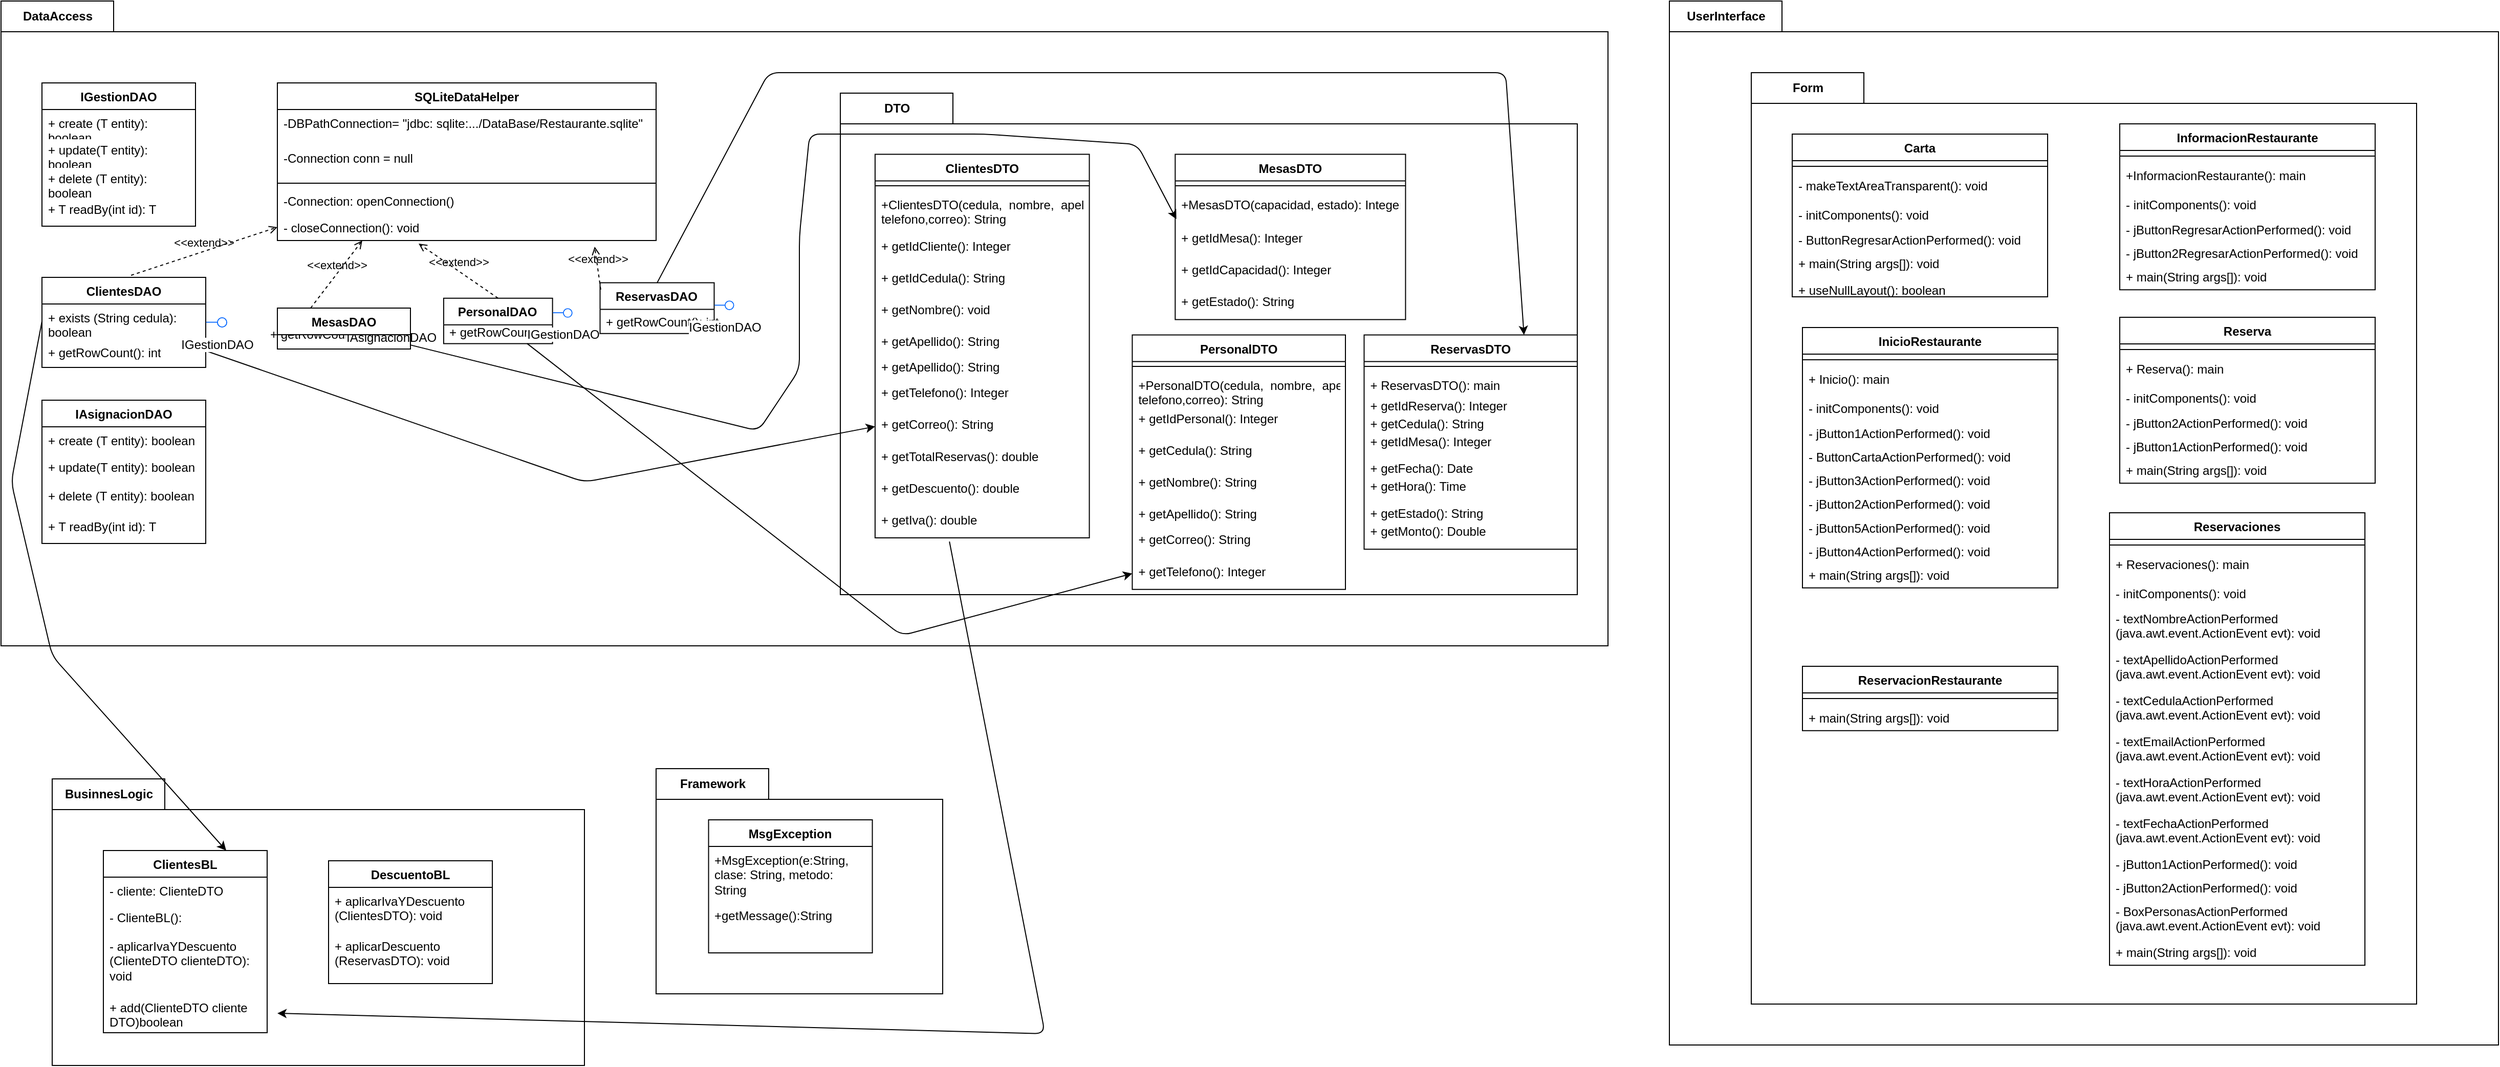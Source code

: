 <mxfile>
    <diagram id="W6AQ2gjmIcP9X6VR_QOT" name="Page-1">
        <mxGraphModel dx="1804" dy="934" grid="1" gridSize="10" guides="1" tooltips="1" connect="1" arrows="1" fold="1" page="1" pageScale="1" pageWidth="850" pageHeight="1100" math="0" shadow="0">
            <root>
                <mxCell id="0"/>
                <mxCell id="1" parent="0"/>
                <mxCell id="204" value="Framework" style="shape=folder;fontStyle=1;tabWidth=110;tabHeight=30;tabPosition=left;html=1;boundedLbl=1;labelInHeader=1;container=1;collapsible=0;" vertex="1" parent="1">
                    <mxGeometry x="660" y="770" width="280" height="220" as="geometry"/>
                </mxCell>
                <mxCell id="205" value="" style="html=1;strokeColor=none;resizeWidth=1;resizeHeight=1;fillColor=none;part=1;connectable=0;allowArrows=0;deletable=0;" vertex="1" parent="204">
                    <mxGeometry width="280" height="154" relative="1" as="geometry">
                        <mxPoint y="30" as="offset"/>
                    </mxGeometry>
                </mxCell>
                <mxCell id="202" value="UserInterface" style="shape=folder;fontStyle=1;tabWidth=110;tabHeight=30;tabPosition=left;html=1;boundedLbl=1;labelInHeader=1;container=1;collapsible=0;" vertex="1" parent="1">
                    <mxGeometry x="1650" y="20" width="810" height="1020" as="geometry"/>
                </mxCell>
                <mxCell id="203" value="" style="html=1;strokeColor=none;resizeWidth=1;resizeHeight=1;fillColor=none;part=1;connectable=0;allowArrows=0;deletable=0;" vertex="1" parent="202">
                    <mxGeometry width="810" height="714" relative="1" as="geometry">
                        <mxPoint y="30" as="offset"/>
                    </mxGeometry>
                </mxCell>
                <mxCell id="200" value="Form" style="shape=folder;fontStyle=1;tabWidth=110;tabHeight=30;tabPosition=left;html=1;boundedLbl=1;labelInHeader=1;container=1;collapsible=0;" vertex="1" parent="1">
                    <mxGeometry x="1730" y="90" width="650" height="910" as="geometry"/>
                </mxCell>
                <mxCell id="201" value="" style="html=1;strokeColor=none;resizeWidth=1;resizeHeight=1;fillColor=none;part=1;connectable=0;allowArrows=0;deletable=0;" vertex="1" parent="200">
                    <mxGeometry width="650" height="637" relative="1" as="geometry">
                        <mxPoint y="30" as="offset"/>
                    </mxGeometry>
                </mxCell>
                <mxCell id="118" value="BusinnesLogic" style="shape=folder;fontStyle=1;tabWidth=110;tabHeight=30;tabPosition=left;html=1;boundedLbl=1;labelInHeader=1;container=1;collapsible=0;" parent="1" vertex="1">
                    <mxGeometry x="70" y="780" width="520" height="280" as="geometry"/>
                </mxCell>
                <mxCell id="119" value="" style="html=1;strokeColor=none;resizeWidth=1;resizeHeight=1;fillColor=none;part=1;connectable=0;allowArrows=0;deletable=0;" parent="118" vertex="1">
                    <mxGeometry width="520" height="196" relative="1" as="geometry">
                        <mxPoint y="30" as="offset"/>
                    </mxGeometry>
                </mxCell>
                <mxCell id="111" value="DataAccess" style="shape=folder;fontStyle=1;tabWidth=110;tabHeight=30;tabPosition=left;html=1;boundedLbl=1;labelInHeader=1;container=1;collapsible=0;" parent="1" vertex="1">
                    <mxGeometry x="20" y="20" width="1570" height="630" as="geometry"/>
                </mxCell>
                <mxCell id="105" value="PersonalDAO" style="swimlane;fontStyle=1;align=center;verticalAlign=top;childLayout=stackLayout;horizontal=1;startSize=26;horizontalStack=0;resizeParent=1;resizeParentMax=0;resizeLast=0;collapsible=1;marginBottom=0;whiteSpace=wrap;html=1;" parent="111" vertex="1">
                    <mxGeometry x="432.456" y="290.391" width="106.361" height="44.297" as="geometry"/>
                </mxCell>
                <mxCell id="112" value="" style="html=1;strokeColor=none;resizeWidth=1;resizeHeight=1;fillColor=none;part=1;connectable=0;allowArrows=0;deletable=0;" parent="111" vertex="1">
                    <mxGeometry width="1570" height="441" relative="1" as="geometry">
                        <mxPoint y="30" as="offset"/>
                    </mxGeometry>
                </mxCell>
                <mxCell id="130" value="+ getRowCount(): int" style="text;strokeColor=none;fillColor=none;align=left;verticalAlign=top;spacingLeft=4;spacingRight=4;overflow=hidden;rotatable=0;points=[[0,0.5],[1,0.5]];portConstraint=eastwest;whiteSpace=wrap;html=1;" parent="111" vertex="1">
                    <mxGeometry x="257.035" y="312.339" width="134.332" height="24.845" as="geometry"/>
                </mxCell>
                <mxCell id="131" value="+ getRowCount(): int" style="text;strokeColor=none;fillColor=none;align=left;verticalAlign=top;spacingLeft=4;spacingRight=4;overflow=hidden;rotatable=0;points=[[0,0.5],[1,0.5]];portConstraint=eastwest;whiteSpace=wrap;html=1;" parent="111" vertex="1">
                    <mxGeometry x="432.455" y="309.838" width="134.332" height="24.845" as="geometry"/>
                </mxCell>
                <mxCell id="132" value="+ getRowCount(): int" style="text;strokeColor=none;fillColor=none;align=left;verticalAlign=top;spacingLeft=4;spacingRight=4;overflow=hidden;rotatable=0;points=[[0,0.5],[1,0.5]];portConstraint=eastwest;whiteSpace=wrap;html=1;" parent="111" vertex="1">
                    <mxGeometry x="585.269" y="299.995" width="134.332" height="24.845" as="geometry"/>
                </mxCell>
                <mxCell id="106" value="IGestionDAO" style="aspect=fixed;perimeter=ellipsePerimeter;html=1;align=center;shadow=0;dashed=0;spacingTop=3;image;image=img/lib/active_directory/interface.svg;" parent="111" vertex="1">
                    <mxGeometry x="538.817" y="300.116" width="19.769" height="9.29" as="geometry"/>
                </mxCell>
                <mxCell id="104" value="IAsignacionDAO" style="aspect=fixed;perimeter=ellipsePerimeter;html=1;align=center;shadow=0;dashed=0;spacingTop=3;image;image=img/lib/active_directory/interface.svg;" parent="111" vertex="1">
                    <mxGeometry x="371.598" y="302.498" width="19.769" height="9.29" as="geometry"/>
                </mxCell>
                <mxCell id="107" value="ReservasDAO" style="swimlane;fontStyle=1;align=center;verticalAlign=top;childLayout=stackLayout;horizontal=1;startSize=26;horizontalStack=0;resizeParent=1;resizeParentMax=0;resizeLast=0;collapsible=1;marginBottom=0;whiteSpace=wrap;html=1;" parent="111" vertex="1">
                    <mxGeometry x="585.266" y="275.31" width="111.479" height="49.534" as="geometry"/>
                </mxCell>
                <mxCell id="108" value="IGestionDAO" style="aspect=fixed;perimeter=ellipsePerimeter;html=1;align=center;shadow=0;dashed=0;spacingTop=3;image;image=img/lib/active_directory/interface.svg;" parent="111" vertex="1">
                    <mxGeometry x="696.746" y="292.655" width="19.769" height="9.29" as="geometry"/>
                </mxCell>
                <mxCell id="6" value="ClientesBL" style="swimlane;fontStyle=1;align=center;verticalAlign=top;childLayout=stackLayout;horizontal=1;startSize=26;horizontalStack=0;resizeParent=1;resizeParentMax=0;resizeLast=0;collapsible=1;marginBottom=0;whiteSpace=wrap;html=1;" parent="1" vertex="1">
                    <mxGeometry x="120.0" y="850" width="160" height="178" as="geometry"/>
                </mxCell>
                <mxCell id="7" value="- cliente: ClienteDTO" style="text;strokeColor=none;fillColor=none;align=left;verticalAlign=top;spacingLeft=4;spacingRight=4;overflow=hidden;rotatable=0;points=[[0,0.5],[1,0.5]];portConstraint=eastwest;whiteSpace=wrap;html=1;" parent="6" vertex="1">
                    <mxGeometry y="26" width="160" height="26" as="geometry"/>
                </mxCell>
                <mxCell id="9" value="- ClienteBL(): " style="text;strokeColor=none;fillColor=none;align=left;verticalAlign=top;spacingLeft=4;spacingRight=4;overflow=hidden;rotatable=0;points=[[0,0.5],[1,0.5]];portConstraint=eastwest;whiteSpace=wrap;html=1;" parent="6" vertex="1">
                    <mxGeometry y="52" width="160" height="28" as="geometry"/>
                </mxCell>
                <mxCell id="8" value="- aplicarIvaYDescuento&lt;br&gt;(ClienteDTO clienteDTO): void" style="text;strokeColor=none;fillColor=none;align=left;verticalAlign=top;spacingLeft=4;spacingRight=4;overflow=hidden;rotatable=0;points=[[0,0.5],[1,0.5]];portConstraint=eastwest;whiteSpace=wrap;html=1;" parent="6" vertex="1">
                    <mxGeometry y="80" width="160" height="60" as="geometry"/>
                </mxCell>
                <mxCell id="11" value="+ add(ClienteDTO cliente DTO)boolean" style="text;strokeColor=none;fillColor=none;align=left;verticalAlign=top;spacingLeft=4;spacingRight=4;overflow=hidden;rotatable=0;points=[[0,0.5],[1,0.5]];portConstraint=eastwest;whiteSpace=wrap;html=1;" parent="6" vertex="1">
                    <mxGeometry y="140" width="160" height="38" as="geometry"/>
                </mxCell>
                <mxCell id="12" value="IGestionDAO" style="swimlane;fontStyle=1;align=center;verticalAlign=top;childLayout=stackLayout;horizontal=1;startSize=26;horizontalStack=0;resizeParent=1;resizeParentMax=0;resizeLast=0;collapsible=1;marginBottom=0;whiteSpace=wrap;html=1;" parent="1" vertex="1">
                    <mxGeometry x="60" y="100" width="150" height="140" as="geometry"/>
                </mxCell>
                <mxCell id="13" value="+ create (T entity): boolean" style="text;strokeColor=none;fillColor=none;align=left;verticalAlign=top;spacingLeft=4;spacingRight=4;overflow=hidden;rotatable=0;points=[[0,0.5],[1,0.5]];portConstraint=eastwest;whiteSpace=wrap;html=1;" parent="12" vertex="1">
                    <mxGeometry y="26" width="150" height="26" as="geometry"/>
                </mxCell>
                <mxCell id="14" value="+ update(T entity): boolean" style="text;strokeColor=none;fillColor=none;align=left;verticalAlign=top;spacingLeft=4;spacingRight=4;overflow=hidden;rotatable=0;points=[[0,0.5],[1,0.5]];portConstraint=eastwest;whiteSpace=wrap;html=1;" parent="12" vertex="1">
                    <mxGeometry y="52" width="150" height="28" as="geometry"/>
                </mxCell>
                <mxCell id="15" value="+ delete (T entity): boolean" style="text;strokeColor=none;fillColor=none;align=left;verticalAlign=top;spacingLeft=4;spacingRight=4;overflow=hidden;rotatable=0;points=[[0,0.5],[1,0.5]];portConstraint=eastwest;whiteSpace=wrap;html=1;" parent="12" vertex="1">
                    <mxGeometry y="80" width="150" height="30" as="geometry"/>
                </mxCell>
                <mxCell id="16" value="+ T readBy(int id): T" style="text;strokeColor=none;fillColor=none;align=left;verticalAlign=top;spacingLeft=4;spacingRight=4;overflow=hidden;rotatable=0;points=[[0,0.5],[1,0.5]];portConstraint=eastwest;whiteSpace=wrap;html=1;" parent="12" vertex="1">
                    <mxGeometry y="110" width="150" height="30" as="geometry"/>
                </mxCell>
                <mxCell id="23" value="SQLiteDataHelper" style="swimlane;fontStyle=1;align=center;verticalAlign=top;childLayout=stackLayout;horizontal=1;startSize=26;horizontalStack=0;resizeParent=1;resizeParentMax=0;resizeLast=0;collapsible=1;marginBottom=0;" parent="1" vertex="1">
                    <mxGeometry x="290" y="100" width="370" height="154" as="geometry"/>
                </mxCell>
                <mxCell id="24" value="-DBPathConnection= &quot;jdbc: sqlite:.../DataBase/Restaurante.sqlite&quot; " style="text;strokeColor=none;fillColor=none;align=left;verticalAlign=top;spacingLeft=4;spacingRight=4;overflow=hidden;rotatable=0;points=[[0,0.5],[1,0.5]];portConstraint=eastwest;" parent="23" vertex="1">
                    <mxGeometry y="26" width="370" height="34" as="geometry"/>
                </mxCell>
                <mxCell id="83" value="-Connection conn = null" style="text;strokeColor=none;fillColor=none;align=left;verticalAlign=top;spacingLeft=4;spacingRight=4;overflow=hidden;rotatable=0;points=[[0,0.5],[1,0.5]];portConstraint=eastwest;" parent="23" vertex="1">
                    <mxGeometry y="60" width="370" height="34" as="geometry"/>
                </mxCell>
                <mxCell id="25" value="" style="line;strokeWidth=1;fillColor=none;align=left;verticalAlign=middle;spacingTop=-1;spacingLeft=3;spacingRight=3;rotatable=0;labelPosition=right;points=[];portConstraint=eastwest;strokeColor=inherit;" parent="23" vertex="1">
                    <mxGeometry y="94" width="370" height="8" as="geometry"/>
                </mxCell>
                <mxCell id="26" value="-Connection: openConnection()" style="text;strokeColor=none;fillColor=none;align=left;verticalAlign=top;spacingLeft=4;spacingRight=4;overflow=hidden;rotatable=0;points=[[0,0.5],[1,0.5]];portConstraint=eastwest;" parent="23" vertex="1">
                    <mxGeometry y="102" width="370" height="26" as="geometry"/>
                </mxCell>
                <mxCell id="84" value="- closeConnection(): void" style="text;strokeColor=none;fillColor=none;align=left;verticalAlign=top;spacingLeft=4;spacingRight=4;overflow=hidden;rotatable=0;points=[[0,0.5],[1,0.5]];portConstraint=eastwest;" parent="23" vertex="1">
                    <mxGeometry y="128" width="370" height="26" as="geometry"/>
                </mxCell>
                <mxCell id="29" value="DTO" style="shape=folder;fontStyle=1;tabWidth=110;tabHeight=30;tabPosition=left;html=1;boundedLbl=1;labelInHeader=1;container=1;collapsible=0;" parent="1" vertex="1">
                    <mxGeometry x="840" y="110" width="720" height="490" as="geometry"/>
                </mxCell>
                <mxCell id="30" value="" style="html=1;strokeColor=none;resizeWidth=1;resizeHeight=1;fillColor=none;part=1;connectable=0;allowArrows=0;deletable=0;" parent="29" vertex="1">
                    <mxGeometry width="713.079" height="343.0" relative="1" as="geometry">
                        <mxPoint y="30" as="offset"/>
                    </mxGeometry>
                </mxCell>
                <mxCell id="31" value="ClientesDTO" style="swimlane;fontStyle=1;align=center;verticalAlign=top;childLayout=stackLayout;horizontal=1;startSize=26;horizontalStack=0;resizeParent=1;resizeParentMax=0;resizeLast=0;collapsible=1;marginBottom=0;" parent="29" vertex="1">
                    <mxGeometry x="33.959" y="59.754" width="209.326" height="374.741" as="geometry"/>
                </mxCell>
                <mxCell id="33" value="" style="line;strokeWidth=1;fillColor=none;align=left;verticalAlign=middle;spacingTop=-1;spacingLeft=3;spacingRight=3;rotatable=0;labelPosition=right;points=[];portConstraint=eastwest;strokeColor=inherit;" parent="31" vertex="1">
                    <mxGeometry y="26" width="209.326" height="9.561" as="geometry"/>
                </mxCell>
                <mxCell id="32" value="+ClientesDTO(cedula,  nombre,  apellido, &#10;telefono,correo): String" style="text;strokeColor=none;fillColor=none;align=left;verticalAlign=top;spacingLeft=4;spacingRight=4;overflow=hidden;rotatable=0;points=[[0,0.5],[1,0.5]];portConstraint=eastwest;" parent="31" vertex="1">
                    <mxGeometry y="35.561" width="209.326" height="40.634" as="geometry"/>
                </mxCell>
                <mxCell id="35" value="+ getIdCliente(): Integer" style="text;strokeColor=none;fillColor=none;align=left;verticalAlign=top;spacingLeft=4;spacingRight=4;overflow=hidden;rotatable=0;points=[[0,0.5],[1,0.5]];portConstraint=eastwest;" parent="31" vertex="1">
                    <mxGeometry y="76.195" width="209.326" height="31.073" as="geometry"/>
                </mxCell>
                <mxCell id="37" value="+ getIdCedula(): String" style="text;strokeColor=none;fillColor=none;align=left;verticalAlign=top;spacingLeft=4;spacingRight=4;overflow=hidden;rotatable=0;points=[[0,0.5],[1,0.5]];portConstraint=eastwest;" parent="31" vertex="1">
                    <mxGeometry y="107.268" width="209.326" height="31.073" as="geometry"/>
                </mxCell>
                <mxCell id="39" value="+ getNombre(): void" style="text;strokeColor=none;fillColor=none;align=left;verticalAlign=top;spacingLeft=4;spacingRight=4;overflow=hidden;rotatable=0;points=[[0,0.5],[1,0.5]];portConstraint=eastwest;" parent="31" vertex="1">
                    <mxGeometry y="138.341" width="209.326" height="31.073" as="geometry"/>
                </mxCell>
                <mxCell id="124" value="+ getApellido(): String" style="text;strokeColor=none;fillColor=none;align=left;verticalAlign=top;spacingLeft=4;spacingRight=4;overflow=hidden;rotatable=0;points=[[0,0.5],[1,0.5]];portConstraint=eastwest;" parent="31" vertex="1">
                    <mxGeometry y="169.415" width="209.326" height="24.98" as="geometry"/>
                </mxCell>
                <mxCell id="45" value="+ getApellido(): String" style="text;strokeColor=none;fillColor=none;align=left;verticalAlign=top;spacingLeft=4;spacingRight=4;overflow=hidden;rotatable=0;points=[[0,0.5],[1,0.5]];portConstraint=eastwest;" parent="31" vertex="1">
                    <mxGeometry y="194.395" width="209.326" height="24.98" as="geometry"/>
                </mxCell>
                <mxCell id="40" value="+ getTelefono(): Integer" style="text;strokeColor=none;fillColor=none;align=left;verticalAlign=top;spacingLeft=4;spacingRight=4;overflow=hidden;rotatable=0;points=[[0,0.5],[1,0.5]];portConstraint=eastwest;" parent="31" vertex="1">
                    <mxGeometry y="219.375" width="209.326" height="31.073" as="geometry"/>
                </mxCell>
                <mxCell id="43" value="+ getCorreo(): String" style="text;strokeColor=none;fillColor=none;align=left;verticalAlign=top;spacingLeft=4;spacingRight=4;overflow=hidden;rotatable=0;points=[[0,0.5],[1,0.5]];portConstraint=eastwest;" parent="31" vertex="1">
                    <mxGeometry y="250.449" width="209.326" height="31.073" as="geometry"/>
                </mxCell>
                <mxCell id="46" value="+ getTotalReservas(): double" style="text;strokeColor=none;fillColor=none;align=left;verticalAlign=top;spacingLeft=4;spacingRight=4;overflow=hidden;rotatable=0;points=[[0,0.5],[1,0.5]];portConstraint=eastwest;" parent="31" vertex="1">
                    <mxGeometry y="281.522" width="209.326" height="31.073" as="geometry"/>
                </mxCell>
                <mxCell id="47" value="+ getDescuento(): double" style="text;strokeColor=none;fillColor=none;align=left;verticalAlign=top;spacingLeft=4;spacingRight=4;overflow=hidden;rotatable=0;points=[[0,0.5],[1,0.5]];portConstraint=eastwest;" parent="31" vertex="1">
                    <mxGeometry y="312.595" width="209.326" height="31.073" as="geometry"/>
                </mxCell>
                <mxCell id="48" value="+ getIva(): double" style="text;strokeColor=none;fillColor=none;align=left;verticalAlign=top;spacingLeft=4;spacingRight=4;overflow=hidden;rotatable=0;points=[[0,0.5],[1,0.5]];portConstraint=eastwest;" parent="31" vertex="1">
                    <mxGeometry y="343.668" width="209.326" height="31.073" as="geometry"/>
                </mxCell>
                <mxCell id="49" value="MesasDTO" style="swimlane;fontStyle=1;align=center;verticalAlign=top;childLayout=stackLayout;horizontal=1;startSize=26;horizontalStack=0;resizeParent=1;resizeParentMax=0;resizeLast=0;collapsible=1;marginBottom=0;" parent="29" vertex="1">
                    <mxGeometry x="327.177" y="59.754" width="225.039" height="161.495" as="geometry"/>
                </mxCell>
                <mxCell id="50" value="" style="line;strokeWidth=1;fillColor=none;align=left;verticalAlign=middle;spacingTop=-1;spacingLeft=3;spacingRight=3;rotatable=0;labelPosition=right;points=[];portConstraint=eastwest;strokeColor=inherit;" parent="49" vertex="1">
                    <mxGeometry y="26" width="225.039" height="9.561" as="geometry"/>
                </mxCell>
                <mxCell id="51" value="+MesasDTO(capacidad, estado): Integer, String" style="text;strokeColor=none;fillColor=none;align=left;verticalAlign=top;spacingLeft=4;spacingRight=4;overflow=hidden;rotatable=0;points=[[0,0.5],[1,0.5]];portConstraint=eastwest;" parent="49" vertex="1">
                    <mxGeometry y="35.561" width="225.039" height="32.715" as="geometry"/>
                </mxCell>
                <mxCell id="52" value="+ getIdMesa(): Integer" style="text;strokeColor=none;fillColor=none;align=left;verticalAlign=top;spacingLeft=4;spacingRight=4;overflow=hidden;rotatable=0;points=[[0,0.5],[1,0.5]];portConstraint=eastwest;" parent="49" vertex="1">
                    <mxGeometry y="68.276" width="225.039" height="31.073" as="geometry"/>
                </mxCell>
                <mxCell id="53" value="+ getIdCapacidad(): Integer" style="text;strokeColor=none;fillColor=none;align=left;verticalAlign=top;spacingLeft=4;spacingRight=4;overflow=hidden;rotatable=0;points=[[0,0.5],[1,0.5]];portConstraint=eastwest;" parent="49" vertex="1">
                    <mxGeometry y="99.349" width="225.039" height="31.073" as="geometry"/>
                </mxCell>
                <mxCell id="54" value="+ getEstado(): String" style="text;strokeColor=none;fillColor=none;align=left;verticalAlign=top;spacingLeft=4;spacingRight=4;overflow=hidden;rotatable=0;points=[[0,0.5],[1,0.5]];portConstraint=eastwest;" parent="49" vertex="1">
                    <mxGeometry y="130.422" width="225.039" height="31.073" as="geometry"/>
                </mxCell>
                <mxCell id="61" value="PersonalDTO" style="swimlane;fontStyle=1;align=center;verticalAlign=top;childLayout=stackLayout;horizontal=1;startSize=26;horizontalStack=0;resizeParent=1;resizeParentMax=0;resizeLast=0;collapsible=1;marginBottom=0;" parent="29" vertex="1">
                    <mxGeometry x="285.232" y="236.25" width="208.261" height="248.622" as="geometry"/>
                </mxCell>
                <mxCell id="62" value="" style="line;strokeWidth=1;fillColor=none;align=left;verticalAlign=middle;spacingTop=-1;spacingLeft=3;spacingRight=3;rotatable=0;labelPosition=right;points=[];portConstraint=eastwest;strokeColor=inherit;" parent="61" vertex="1">
                    <mxGeometry y="26" width="208.261" height="9.561" as="geometry"/>
                </mxCell>
                <mxCell id="63" value="+PersonalDTO(cedula,  nombre,  apellido,&#10;telefono,correo): String" style="text;strokeColor=none;fillColor=none;align=left;verticalAlign=top;spacingLeft=4;spacingRight=4;overflow=hidden;rotatable=0;points=[[0,0.5],[1,0.5]];portConstraint=eastwest;" parent="61" vertex="1">
                    <mxGeometry y="35.561" width="208.261" height="32.715" as="geometry"/>
                </mxCell>
                <mxCell id="64" value="+ getIdPersonal(): Integer" style="text;strokeColor=none;fillColor=none;align=left;verticalAlign=top;spacingLeft=4;spacingRight=4;overflow=hidden;rotatable=0;points=[[0,0.5],[1,0.5]];portConstraint=eastwest;" parent="61" vertex="1">
                    <mxGeometry y="68.276" width="208.261" height="31.073" as="geometry"/>
                </mxCell>
                <mxCell id="65" value="+ getCedula(): String" style="text;strokeColor=none;fillColor=none;align=left;verticalAlign=top;spacingLeft=4;spacingRight=4;overflow=hidden;rotatable=0;points=[[0,0.5],[1,0.5]];portConstraint=eastwest;" parent="61" vertex="1">
                    <mxGeometry y="99.349" width="208.261" height="31.073" as="geometry"/>
                </mxCell>
                <mxCell id="66" value="+ getNombre(): String" style="text;strokeColor=none;fillColor=none;align=left;verticalAlign=top;spacingLeft=4;spacingRight=4;overflow=hidden;rotatable=0;points=[[0,0.5],[1,0.5]];portConstraint=eastwest;" parent="61" vertex="1">
                    <mxGeometry y="130.422" width="208.261" height="31.073" as="geometry"/>
                </mxCell>
                <mxCell id="68" value="+ getApellido(): String" style="text;strokeColor=none;fillColor=none;align=left;verticalAlign=top;spacingLeft=4;spacingRight=4;overflow=hidden;rotatable=0;points=[[0,0.5],[1,0.5]];portConstraint=eastwest;" parent="61" vertex="1">
                    <mxGeometry y="161.495" width="208.261" height="24.98" as="geometry"/>
                </mxCell>
                <mxCell id="70" value="+ getCorreo(): String" style="text;strokeColor=none;fillColor=none;align=left;verticalAlign=top;spacingLeft=4;spacingRight=4;overflow=hidden;rotatable=0;points=[[0,0.5],[1,0.5]];portConstraint=eastwest;" parent="61" vertex="1">
                    <mxGeometry y="186.476" width="208.261" height="31.073" as="geometry"/>
                </mxCell>
                <mxCell id="69" value="+ getTelefono(): Integer" style="text;strokeColor=none;fillColor=none;align=left;verticalAlign=top;spacingLeft=4;spacingRight=4;overflow=hidden;rotatable=0;points=[[0,0.5],[1,0.5]];portConstraint=eastwest;" parent="61" vertex="1">
                    <mxGeometry y="217.549" width="208.261" height="31.073" as="geometry"/>
                </mxCell>
                <mxCell id="71" value="ReservasDTO" style="swimlane;fontStyle=1;align=center;verticalAlign=top;childLayout=stackLayout;horizontal=1;startSize=26;horizontalStack=0;resizeParent=1;resizeParentMax=0;resizeLast=0;collapsible=1;marginBottom=0;" parent="29" vertex="1">
                    <mxGeometry x="511.739" y="236.25" width="208.261" height="209.32" as="geometry"/>
                </mxCell>
                <mxCell id="72" value="" style="line;strokeWidth=1;fillColor=none;align=left;verticalAlign=middle;spacingTop=-1;spacingLeft=3;spacingRight=3;rotatable=0;labelPosition=right;points=[];portConstraint=eastwest;strokeColor=inherit;" parent="71" vertex="1">
                    <mxGeometry y="26" width="208.261" height="9.561" as="geometry"/>
                </mxCell>
                <mxCell id="73" value="+ ReservasDTO(): main" style="text;strokeColor=none;fillColor=none;align=left;verticalAlign=top;spacingLeft=4;spacingRight=4;overflow=hidden;rotatable=0;points=[[0,0.5],[1,0.5]];portConstraint=eastwest;" parent="71" vertex="1">
                    <mxGeometry y="35.561" width="208.261" height="20.186" as="geometry"/>
                </mxCell>
                <mxCell id="74" value="+ getIdReserva(): Integer" style="text;strokeColor=none;fillColor=none;align=left;verticalAlign=top;spacingLeft=4;spacingRight=4;overflow=hidden;rotatable=0;points=[[0,0.5],[1,0.5]];portConstraint=eastwest;" parent="71" vertex="1">
                    <mxGeometry y="55.747" width="208.261" height="17.5" as="geometry"/>
                </mxCell>
                <mxCell id="75" value="+ getCedula(): String" style="text;strokeColor=none;fillColor=none;align=left;verticalAlign=top;spacingLeft=4;spacingRight=4;overflow=hidden;rotatable=0;points=[[0,0.5],[1,0.5]];portConstraint=eastwest;" parent="71" vertex="1">
                    <mxGeometry y="73.247" width="208.261" height="17.5" as="geometry"/>
                </mxCell>
                <mxCell id="76" value="+ getIdMesa(): Integer" style="text;strokeColor=none;fillColor=none;align=left;verticalAlign=top;spacingLeft=4;spacingRight=4;overflow=hidden;rotatable=0;points=[[0,0.5],[1,0.5]];portConstraint=eastwest;" parent="71" vertex="1">
                    <mxGeometry y="90.747" width="208.261" height="26.25" as="geometry"/>
                </mxCell>
                <mxCell id="77" value="+ getFecha(): Date" style="text;strokeColor=none;fillColor=none;align=left;verticalAlign=top;spacingLeft=4;spacingRight=4;overflow=hidden;rotatable=0;points=[[0,0.5],[1,0.5]];portConstraint=eastwest;" parent="71" vertex="1">
                    <mxGeometry y="116.997" width="208.261" height="17.5" as="geometry"/>
                </mxCell>
                <mxCell id="78" value="+ getHora(): Time" style="text;strokeColor=none;fillColor=none;align=left;verticalAlign=top;spacingLeft=4;spacingRight=4;overflow=hidden;rotatable=0;points=[[0,0.5],[1,0.5]];portConstraint=eastwest;" parent="71" vertex="1">
                    <mxGeometry y="134.497" width="208.261" height="26.25" as="geometry"/>
                </mxCell>
                <mxCell id="80" value="+ getEstado(): String" style="text;strokeColor=none;fillColor=none;align=left;verticalAlign=top;spacingLeft=4;spacingRight=4;overflow=hidden;rotatable=0;points=[[0,0.5],[1,0.5]];portConstraint=eastwest;" parent="71" vertex="1">
                    <mxGeometry y="160.747" width="208.261" height="17.5" as="geometry"/>
                </mxCell>
                <mxCell id="79" value="+ getMonto(): Double" style="text;strokeColor=none;fillColor=none;align=left;verticalAlign=top;spacingLeft=4;spacingRight=4;overflow=hidden;rotatable=0;points=[[0,0.5],[1,0.5]];portConstraint=eastwest;" parent="71" vertex="1">
                    <mxGeometry y="178.247" width="208.261" height="31.073" as="geometry"/>
                </mxCell>
                <mxCell id="125" style="edgeStyle=none;html=1;entryX=0;entryY=0.5;entryDx=0;entryDy=0;" parent="1" source="86" target="43" edge="1">
                    <mxGeometry relative="1" as="geometry">
                        <Array as="points">
                            <mxPoint x="590" y="490"/>
                        </Array>
                    </mxGeometry>
                </mxCell>
                <mxCell id="86" value="ClientesDAO" style="swimlane;fontStyle=1;align=center;verticalAlign=top;childLayout=stackLayout;horizontal=1;startSize=26;horizontalStack=0;resizeParent=1;resizeParentMax=0;resizeLast=0;collapsible=1;marginBottom=0;whiteSpace=wrap;html=1;" parent="1" vertex="1">
                    <mxGeometry x="60" y="290" width="160" height="88" as="geometry"/>
                </mxCell>
                <mxCell id="87" value="+ exists (String cedula): boolean" style="text;strokeColor=none;fillColor=none;align=left;verticalAlign=top;spacingLeft=4;spacingRight=4;overflow=hidden;rotatable=0;points=[[0,0.5],[1,0.5]];portConstraint=eastwest;whiteSpace=wrap;html=1;" parent="86" vertex="1">
                    <mxGeometry y="26" width="160" height="34" as="geometry"/>
                </mxCell>
                <mxCell id="88" value="+ getRowCount(): int" style="text;strokeColor=none;fillColor=none;align=left;verticalAlign=top;spacingLeft=4;spacingRight=4;overflow=hidden;rotatable=0;points=[[0,0.5],[1,0.5]];portConstraint=eastwest;whiteSpace=wrap;html=1;" parent="86" vertex="1">
                    <mxGeometry y="60" width="160" height="28" as="geometry"/>
                </mxCell>
                <mxCell id="91" value="&amp;lt;&amp;lt;extend&amp;gt;&amp;gt;" style="html=1;verticalAlign=bottom;labelBackgroundColor=none;endArrow=open;endFill=0;dashed=1;exitX=0.544;exitY=-0.023;exitDx=0;exitDy=0;exitPerimeter=0;entryX=0;entryY=0.5;entryDx=0;entryDy=0;" parent="1" source="86" target="84" edge="1">
                    <mxGeometry width="160" relative="1" as="geometry">
                        <mxPoint x="130" y="260" as="sourcePoint"/>
                        <mxPoint x="290" y="260" as="targetPoint"/>
                    </mxGeometry>
                </mxCell>
                <mxCell id="92" value="IGestionDAO" style="aspect=fixed;perimeter=ellipsePerimeter;html=1;align=center;shadow=0;dashed=0;spacingTop=3;image;image=img/lib/active_directory/interface.svg;" parent="1" vertex="1">
                    <mxGeometry x="220" y="329" width="21.28" height="10" as="geometry"/>
                </mxCell>
                <mxCell id="126" style="edgeStyle=none;html=1;entryX=0.005;entryY=-0.158;entryDx=0;entryDy=0;entryPerimeter=0;" parent="1" source="93" target="52" edge="1">
                    <mxGeometry relative="1" as="geometry">
                        <Array as="points">
                            <mxPoint x="760" y="440"/>
                            <mxPoint x="800" y="380"/>
                            <mxPoint x="800" y="250"/>
                            <mxPoint x="810" y="150"/>
                            <mxPoint x="980" y="150"/>
                            <mxPoint x="1130" y="160"/>
                        </Array>
                    </mxGeometry>
                </mxCell>
                <mxCell id="93" value="MesasDAO" style="swimlane;fontStyle=1;align=center;verticalAlign=top;childLayout=stackLayout;horizontal=1;startSize=26;horizontalStack=0;resizeParent=1;resizeParentMax=0;resizeLast=0;collapsible=1;marginBottom=0;whiteSpace=wrap;html=1;" parent="1" vertex="1">
                    <mxGeometry x="290" y="320" width="130" height="40" as="geometry"/>
                </mxCell>
                <mxCell id="98" value="&amp;lt;&amp;lt;extend&amp;gt;&amp;gt;" style="html=1;verticalAlign=bottom;labelBackgroundColor=none;endArrow=open;endFill=0;dashed=1;exitX=0.25;exitY=0;exitDx=0;exitDy=0;entryX=0;entryY=0.5;entryDx=0;entryDy=0;" parent="1" source="93" edge="1">
                    <mxGeometry width="160" relative="1" as="geometry">
                        <mxPoint x="230" y="300.976" as="sourcePoint"/>
                        <mxPoint x="372.96" y="254" as="targetPoint"/>
                    </mxGeometry>
                </mxCell>
                <mxCell id="99" value="IAsignacionDAO" style="swimlane;fontStyle=1;align=center;verticalAlign=top;childLayout=stackLayout;horizontal=1;startSize=26;horizontalStack=0;resizeParent=1;resizeParentMax=0;resizeLast=0;collapsible=1;marginBottom=0;whiteSpace=wrap;html=1;" parent="1" vertex="1">
                    <mxGeometry x="60" y="410" width="160" height="140" as="geometry"/>
                </mxCell>
                <mxCell id="100" value="+ create (T entity): boolean" style="text;strokeColor=none;fillColor=none;align=left;verticalAlign=top;spacingLeft=4;spacingRight=4;overflow=hidden;rotatable=0;points=[[0,0.5],[1,0.5]];portConstraint=eastwest;whiteSpace=wrap;html=1;" parent="99" vertex="1">
                    <mxGeometry y="26" width="160" height="26" as="geometry"/>
                </mxCell>
                <mxCell id="101" value="+ update(T entity): boolean" style="text;strokeColor=none;fillColor=none;align=left;verticalAlign=top;spacingLeft=4;spacingRight=4;overflow=hidden;rotatable=0;points=[[0,0.5],[1,0.5]];portConstraint=eastwest;whiteSpace=wrap;html=1;" parent="99" vertex="1">
                    <mxGeometry y="52" width="160" height="28" as="geometry"/>
                </mxCell>
                <mxCell id="102" value="+ delete (T entity): boolean" style="text;strokeColor=none;fillColor=none;align=left;verticalAlign=top;spacingLeft=4;spacingRight=4;overflow=hidden;rotatable=0;points=[[0,0.5],[1,0.5]];portConstraint=eastwest;whiteSpace=wrap;html=1;" parent="99" vertex="1">
                    <mxGeometry y="80" width="160" height="30" as="geometry"/>
                </mxCell>
                <mxCell id="103" value="+ T readBy(int id): T" style="text;strokeColor=none;fillColor=none;align=left;verticalAlign=top;spacingLeft=4;spacingRight=4;overflow=hidden;rotatable=0;points=[[0,0.5],[1,0.5]];portConstraint=eastwest;whiteSpace=wrap;html=1;" parent="99" vertex="1">
                    <mxGeometry y="110" width="160" height="30" as="geometry"/>
                </mxCell>
                <mxCell id="127" style="edgeStyle=none;html=1;entryX=0;entryY=0.5;entryDx=0;entryDy=0;" parent="1" source="105" target="69" edge="1">
                    <mxGeometry relative="1" as="geometry">
                        <Array as="points">
                            <mxPoint x="900" y="640"/>
                        </Array>
                    </mxGeometry>
                </mxCell>
                <mxCell id="129" style="edgeStyle=none;html=1;exitX=0.5;exitY=0;exitDx=0;exitDy=0;entryX=0.75;entryY=0;entryDx=0;entryDy=0;" parent="1" source="107" target="71" edge="1">
                    <mxGeometry relative="1" as="geometry">
                        <Array as="points">
                            <mxPoint x="770" y="90"/>
                            <mxPoint x="1350" y="90"/>
                            <mxPoint x="1490" y="90"/>
                        </Array>
                    </mxGeometry>
                </mxCell>
                <mxCell id="109" value="&amp;lt;&amp;lt;extend&amp;gt;&amp;gt;" style="html=1;verticalAlign=bottom;labelBackgroundColor=none;endArrow=open;endFill=0;dashed=1;exitX=0.5;exitY=0;exitDx=0;exitDy=0;entryX=0.373;entryY=1.115;entryDx=0;entryDy=0;entryPerimeter=0;" parent="1" source="105" target="84" edge="1">
                    <mxGeometry width="160" relative="1" as="geometry">
                        <mxPoint x="340" y="330" as="sourcePoint"/>
                        <mxPoint x="382.96" y="264" as="targetPoint"/>
                    </mxGeometry>
                </mxCell>
                <mxCell id="110" value="&amp;lt;&amp;lt;extend&amp;gt;&amp;gt;" style="html=1;verticalAlign=bottom;labelBackgroundColor=none;endArrow=open;endFill=0;dashed=1;exitX=0.006;exitY=0.135;exitDx=0;exitDy=0;exitPerimeter=0;" parent="1" source="107" edge="1">
                    <mxGeometry width="160" relative="1" as="geometry">
                        <mxPoint x="740" y="317.01" as="sourcePoint"/>
                        <mxPoint x="600" y="260" as="targetPoint"/>
                    </mxGeometry>
                </mxCell>
                <mxCell id="113" value="DescuentoBL" style="swimlane;fontStyle=1;align=center;verticalAlign=top;childLayout=stackLayout;horizontal=1;startSize=26;horizontalStack=0;resizeParent=1;resizeParentMax=0;resizeLast=0;collapsible=1;marginBottom=0;whiteSpace=wrap;html=1;" parent="1" vertex="1">
                    <mxGeometry x="340" y="860" width="160" height="120" as="geometry"/>
                </mxCell>
                <mxCell id="114" value="+ aplicarIvaYDescuento&lt;br&gt;(ClientesDTO): void" style="text;strokeColor=none;fillColor=none;align=left;verticalAlign=top;spacingLeft=4;spacingRight=4;overflow=hidden;rotatable=0;points=[[0,0.5],[1,0.5]];portConstraint=eastwest;whiteSpace=wrap;html=1;" parent="113" vertex="1">
                    <mxGeometry y="26" width="160" height="44" as="geometry"/>
                </mxCell>
                <mxCell id="115" value="+ aplicarDescuento&lt;br&gt;(ReservasDTO): void" style="text;strokeColor=none;fillColor=none;align=left;verticalAlign=top;spacingLeft=4;spacingRight=4;overflow=hidden;rotatable=0;points=[[0,0.5],[1,0.5]];portConstraint=eastwest;whiteSpace=wrap;html=1;" parent="113" vertex="1">
                    <mxGeometry y="70" width="160" height="50" as="geometry"/>
                </mxCell>
                <mxCell id="120" value="MsgException" style="swimlane;fontStyle=1;align=center;verticalAlign=top;childLayout=stackLayout;horizontal=1;startSize=26;horizontalStack=0;resizeParent=1;resizeParentMax=0;resizeLast=0;collapsible=1;marginBottom=0;whiteSpace=wrap;html=1;" parent="1" vertex="1">
                    <mxGeometry x="711.28" y="820" width="160" height="130" as="geometry"/>
                </mxCell>
                <mxCell id="121" value="+MsgException(e:String, clase: String, metodo: String" style="text;strokeColor=none;fillColor=none;align=left;verticalAlign=top;spacingLeft=4;spacingRight=4;overflow=hidden;rotatable=0;points=[[0,0.5],[1,0.5]];portConstraint=eastwest;whiteSpace=wrap;html=1;" parent="120" vertex="1">
                    <mxGeometry y="26" width="160" height="54" as="geometry"/>
                </mxCell>
                <mxCell id="122" value="+getMessage():String" style="text;strokeColor=none;fillColor=none;align=left;verticalAlign=top;spacingLeft=4;spacingRight=4;overflow=hidden;rotatable=0;points=[[0,0.5],[1,0.5]];portConstraint=eastwest;whiteSpace=wrap;html=1;" parent="120" vertex="1">
                    <mxGeometry y="80" width="160" height="50" as="geometry"/>
                </mxCell>
                <mxCell id="123" style="edgeStyle=none;html=1;entryX=0.75;entryY=0;entryDx=0;entryDy=0;exitX=0;exitY=0.5;exitDx=0;exitDy=0;" parent="1" source="87" target="6" edge="1">
                    <mxGeometry relative="1" as="geometry">
                        <Array as="points">
                            <mxPoint x="30" y="490"/>
                            <mxPoint x="70" y="660"/>
                        </Array>
                    </mxGeometry>
                </mxCell>
                <mxCell id="135" style="edgeStyle=none;html=1;exitX=0.347;exitY=1.117;exitDx=0;exitDy=0;exitPerimeter=0;" parent="1" source="48" edge="1">
                    <mxGeometry relative="1" as="geometry">
                        <mxPoint x="290" y="1009" as="targetPoint"/>
                        <Array as="points">
                            <mxPoint x="1040" y="1029"/>
                        </Array>
                    </mxGeometry>
                </mxCell>
                <mxCell id="136" value="Carta" style="swimlane;fontStyle=1;align=center;verticalAlign=top;childLayout=stackLayout;horizontal=1;startSize=26;horizontalStack=0;resizeParent=1;resizeParentMax=0;resizeLast=0;collapsible=1;marginBottom=0;" vertex="1" parent="1">
                    <mxGeometry x="1770" y="150" width="249.52" height="159.006" as="geometry"/>
                </mxCell>
                <mxCell id="137" value="" style="line;strokeWidth=1;fillColor=none;align=left;verticalAlign=middle;spacingTop=-1;spacingLeft=3;spacingRight=3;rotatable=0;labelPosition=right;points=[];portConstraint=eastwest;strokeColor=inherit;" vertex="1" parent="136">
                    <mxGeometry y="26" width="249.52" height="10.927" as="geometry"/>
                </mxCell>
                <mxCell id="143" value="- makeTextAreaTransparent(): void " style="text;strokeColor=none;fillColor=none;align=left;verticalAlign=top;spacingLeft=4;spacingRight=4;overflow=hidden;rotatable=0;points=[[0,0.5],[1,0.5]];portConstraint=eastwest;" vertex="1" parent="136">
                    <mxGeometry y="36.927" width="249.52" height="28.549" as="geometry"/>
                </mxCell>
                <mxCell id="144" value="- initComponents(): void" style="text;strokeColor=none;fillColor=none;align=left;verticalAlign=top;spacingLeft=4;spacingRight=4;overflow=hidden;rotatable=0;points=[[0,0.5],[1,0.5]];portConstraint=eastwest;" vertex="1" parent="136">
                    <mxGeometry y="65.476" width="249.52" height="24.52" as="geometry"/>
                </mxCell>
                <mxCell id="138" value="- ButtonRegresarActionPerformed(): void" style="text;strokeColor=none;fillColor=none;align=left;verticalAlign=top;spacingLeft=4;spacingRight=4;overflow=hidden;rotatable=0;points=[[0,0.5],[1,0.5]];portConstraint=eastwest;" vertex="1" parent="136">
                    <mxGeometry y="89.996" width="249.52" height="23.07" as="geometry"/>
                </mxCell>
                <mxCell id="139" value="+ main(String args[]): void" style="text;strokeColor=none;fillColor=none;align=left;verticalAlign=top;spacingLeft=4;spacingRight=4;overflow=hidden;rotatable=0;points=[[0,0.5],[1,0.5]];portConstraint=eastwest;" vertex="1" parent="136">
                    <mxGeometry y="113.066" width="249.52" height="25.94" as="geometry"/>
                </mxCell>
                <mxCell id="140" value="+ useNullLayout(): boolean" style="text;strokeColor=none;fillColor=none;align=left;verticalAlign=top;spacingLeft=4;spacingRight=4;overflow=hidden;rotatable=0;points=[[0,0.5],[1,0.5]];portConstraint=eastwest;" vertex="1" parent="136">
                    <mxGeometry y="139.006" width="249.52" height="20" as="geometry"/>
                </mxCell>
                <mxCell id="150" value="InformacionRestaurante" style="swimlane;fontStyle=1;align=center;verticalAlign=top;childLayout=stackLayout;horizontal=1;startSize=26;horizontalStack=0;resizeParent=1;resizeParentMax=0;resizeLast=0;collapsible=1;marginBottom=0;" vertex="1" parent="1">
                    <mxGeometry x="2090" y="140.0" width="249.52" height="162.076" as="geometry"/>
                </mxCell>
                <mxCell id="151" value="" style="line;strokeWidth=1;fillColor=none;align=left;verticalAlign=middle;spacingTop=-1;spacingLeft=3;spacingRight=3;rotatable=0;labelPosition=right;points=[];portConstraint=eastwest;strokeColor=inherit;" vertex="1" parent="150">
                    <mxGeometry y="26" width="249.52" height="10.927" as="geometry"/>
                </mxCell>
                <mxCell id="152" value="+InformacionRestaurante(): main" style="text;strokeColor=none;fillColor=none;align=left;verticalAlign=top;spacingLeft=4;spacingRight=4;overflow=hidden;rotatable=0;points=[[0,0.5],[1,0.5]];portConstraint=eastwest;" vertex="1" parent="150">
                    <mxGeometry y="36.927" width="249.52" height="28.549" as="geometry"/>
                </mxCell>
                <mxCell id="153" value="- initComponents(): void" style="text;strokeColor=none;fillColor=none;align=left;verticalAlign=top;spacingLeft=4;spacingRight=4;overflow=hidden;rotatable=0;points=[[0,0.5],[1,0.5]];portConstraint=eastwest;" vertex="1" parent="150">
                    <mxGeometry y="65.476" width="249.52" height="24.52" as="geometry"/>
                </mxCell>
                <mxCell id="154" value="- jButtonRegresarActionPerformed(): void" style="text;strokeColor=none;fillColor=none;align=left;verticalAlign=top;spacingLeft=4;spacingRight=4;overflow=hidden;rotatable=0;points=[[0,0.5],[1,0.5]];portConstraint=eastwest;" vertex="1" parent="150">
                    <mxGeometry y="89.996" width="249.52" height="23.07" as="geometry"/>
                </mxCell>
                <mxCell id="157" value="- jButton2RegresarActionPerformed(): void" style="text;strokeColor=none;fillColor=none;align=left;verticalAlign=top;spacingLeft=4;spacingRight=4;overflow=hidden;rotatable=0;points=[[0,0.5],[1,0.5]];portConstraint=eastwest;" vertex="1" parent="150">
                    <mxGeometry y="113.066" width="249.52" height="23.07" as="geometry"/>
                </mxCell>
                <mxCell id="155" value="+ main(String args[]): void" style="text;strokeColor=none;fillColor=none;align=left;verticalAlign=top;spacingLeft=4;spacingRight=4;overflow=hidden;rotatable=0;points=[[0,0.5],[1,0.5]];portConstraint=eastwest;" vertex="1" parent="150">
                    <mxGeometry y="136.136" width="249.52" height="25.94" as="geometry"/>
                </mxCell>
                <mxCell id="158" value="InicioRestaurante" style="swimlane;fontStyle=1;align=center;verticalAlign=top;childLayout=stackLayout;horizontal=1;startSize=26;horizontalStack=0;resizeParent=1;resizeParentMax=0;resizeLast=0;collapsible=1;marginBottom=0;" vertex="1" parent="1">
                    <mxGeometry x="1780" y="339" width="249.52" height="254.356" as="geometry"/>
                </mxCell>
                <mxCell id="159" value="" style="line;strokeWidth=1;fillColor=none;align=left;verticalAlign=middle;spacingTop=-1;spacingLeft=3;spacingRight=3;rotatable=0;labelPosition=right;points=[];portConstraint=eastwest;strokeColor=inherit;" vertex="1" parent="158">
                    <mxGeometry y="26" width="249.52" height="10.927" as="geometry"/>
                </mxCell>
                <mxCell id="160" value="+ Inicio(): main" style="text;strokeColor=none;fillColor=none;align=left;verticalAlign=top;spacingLeft=4;spacingRight=4;overflow=hidden;rotatable=0;points=[[0,0.5],[1,0.5]];portConstraint=eastwest;" vertex="1" parent="158">
                    <mxGeometry y="36.927" width="249.52" height="28.549" as="geometry"/>
                </mxCell>
                <mxCell id="161" value="- initComponents(): void" style="text;strokeColor=none;fillColor=none;align=left;verticalAlign=top;spacingLeft=4;spacingRight=4;overflow=hidden;rotatable=0;points=[[0,0.5],[1,0.5]];portConstraint=eastwest;" vertex="1" parent="158">
                    <mxGeometry y="65.476" width="249.52" height="24.52" as="geometry"/>
                </mxCell>
                <mxCell id="162" value="- jButton1ActionPerformed(): void" style="text;strokeColor=none;fillColor=none;align=left;verticalAlign=top;spacingLeft=4;spacingRight=4;overflow=hidden;rotatable=0;points=[[0,0.5],[1,0.5]];portConstraint=eastwest;" vertex="1" parent="158">
                    <mxGeometry y="89.996" width="249.52" height="23.07" as="geometry"/>
                </mxCell>
                <mxCell id="163" value="- ButtonCartaActionPerformed(): void" style="text;strokeColor=none;fillColor=none;align=left;verticalAlign=top;spacingLeft=4;spacingRight=4;overflow=hidden;rotatable=0;points=[[0,0.5],[1,0.5]];portConstraint=eastwest;" vertex="1" parent="158">
                    <mxGeometry y="113.066" width="249.52" height="23.07" as="geometry"/>
                </mxCell>
                <mxCell id="165" value="- jButton3ActionPerformed(): void" style="text;strokeColor=none;fillColor=none;align=left;verticalAlign=top;spacingLeft=4;spacingRight=4;overflow=hidden;rotatable=0;points=[[0,0.5],[1,0.5]];portConstraint=eastwest;" vertex="1" parent="158">
                    <mxGeometry y="136.136" width="249.52" height="23.07" as="geometry"/>
                </mxCell>
                <mxCell id="166" value="- jButton2ActionPerformed(): void" style="text;strokeColor=none;fillColor=none;align=left;verticalAlign=top;spacingLeft=4;spacingRight=4;overflow=hidden;rotatable=0;points=[[0,0.5],[1,0.5]];portConstraint=eastwest;" vertex="1" parent="158">
                    <mxGeometry y="159.206" width="249.52" height="23.07" as="geometry"/>
                </mxCell>
                <mxCell id="167" value="- jButton5ActionPerformed(): void" style="text;strokeColor=none;fillColor=none;align=left;verticalAlign=top;spacingLeft=4;spacingRight=4;overflow=hidden;rotatable=0;points=[[0,0.5],[1,0.5]];portConstraint=eastwest;" vertex="1" parent="158">
                    <mxGeometry y="182.276" width="249.52" height="23.07" as="geometry"/>
                </mxCell>
                <mxCell id="168" value="- jButton4ActionPerformed(): void" style="text;strokeColor=none;fillColor=none;align=left;verticalAlign=top;spacingLeft=4;spacingRight=4;overflow=hidden;rotatable=0;points=[[0,0.5],[1,0.5]];portConstraint=eastwest;" vertex="1" parent="158">
                    <mxGeometry y="205.346" width="249.52" height="23.07" as="geometry"/>
                </mxCell>
                <mxCell id="164" value="+ main(String args[]): void" style="text;strokeColor=none;fillColor=none;align=left;verticalAlign=top;spacingLeft=4;spacingRight=4;overflow=hidden;rotatable=0;points=[[0,0.5],[1,0.5]];portConstraint=eastwest;" vertex="1" parent="158">
                    <mxGeometry y="228.416" width="249.52" height="25.94" as="geometry"/>
                </mxCell>
                <mxCell id="169" value="Reserva" style="swimlane;fontStyle=1;align=center;verticalAlign=top;childLayout=stackLayout;horizontal=1;startSize=26;horizontalStack=0;resizeParent=1;resizeParentMax=0;resizeLast=0;collapsible=1;marginBottom=0;" vertex="1" parent="1">
                    <mxGeometry x="2090" y="329" width="249.52" height="162.076" as="geometry"/>
                </mxCell>
                <mxCell id="170" value="" style="line;strokeWidth=1;fillColor=none;align=left;verticalAlign=middle;spacingTop=-1;spacingLeft=3;spacingRight=3;rotatable=0;labelPosition=right;points=[];portConstraint=eastwest;strokeColor=inherit;" vertex="1" parent="169">
                    <mxGeometry y="26" width="249.52" height="10.927" as="geometry"/>
                </mxCell>
                <mxCell id="171" value="+ Reserva(): main" style="text;strokeColor=none;fillColor=none;align=left;verticalAlign=top;spacingLeft=4;spacingRight=4;overflow=hidden;rotatable=0;points=[[0,0.5],[1,0.5]];portConstraint=eastwest;" vertex="1" parent="169">
                    <mxGeometry y="36.927" width="249.52" height="28.549" as="geometry"/>
                </mxCell>
                <mxCell id="172" value="- initComponents(): void" style="text;strokeColor=none;fillColor=none;align=left;verticalAlign=top;spacingLeft=4;spacingRight=4;overflow=hidden;rotatable=0;points=[[0,0.5],[1,0.5]];portConstraint=eastwest;" vertex="1" parent="169">
                    <mxGeometry y="65.476" width="249.52" height="24.52" as="geometry"/>
                </mxCell>
                <mxCell id="176" value="- jButton2ActionPerformed(): void" style="text;strokeColor=none;fillColor=none;align=left;verticalAlign=top;spacingLeft=4;spacingRight=4;overflow=hidden;rotatable=0;points=[[0,0.5],[1,0.5]];portConstraint=eastwest;" vertex="1" parent="169">
                    <mxGeometry y="89.996" width="249.52" height="23.07" as="geometry"/>
                </mxCell>
                <mxCell id="173" value="- jButton1ActionPerformed(): void" style="text;strokeColor=none;fillColor=none;align=left;verticalAlign=top;spacingLeft=4;spacingRight=4;overflow=hidden;rotatable=0;points=[[0,0.5],[1,0.5]];portConstraint=eastwest;" vertex="1" parent="169">
                    <mxGeometry y="113.066" width="249.52" height="23.07" as="geometry"/>
                </mxCell>
                <mxCell id="175" value="+ main(String args[]): void" style="text;strokeColor=none;fillColor=none;align=left;verticalAlign=top;spacingLeft=4;spacingRight=4;overflow=hidden;rotatable=0;points=[[0,0.5],[1,0.5]];portConstraint=eastwest;" vertex="1" parent="169">
                    <mxGeometry y="136.136" width="249.52" height="25.94" as="geometry"/>
                </mxCell>
                <mxCell id="177" value="ReservacionRestaurante" style="swimlane;fontStyle=1;align=center;verticalAlign=top;childLayout=stackLayout;horizontal=1;startSize=26;horizontalStack=0;resizeParent=1;resizeParentMax=0;resizeLast=0;collapsible=1;marginBottom=0;" vertex="1" parent="1">
                    <mxGeometry x="1780" y="669.996" width="249.52" height="62.867" as="geometry"/>
                </mxCell>
                <mxCell id="178" value="" style="line;strokeWidth=1;fillColor=none;align=left;verticalAlign=middle;spacingTop=-1;spacingLeft=3;spacingRight=3;rotatable=0;labelPosition=right;points=[];portConstraint=eastwest;strokeColor=inherit;" vertex="1" parent="177">
                    <mxGeometry y="26" width="249.52" height="10.927" as="geometry"/>
                </mxCell>
                <mxCell id="183" value="+ main(String args[]): void" style="text;strokeColor=none;fillColor=none;align=left;verticalAlign=top;spacingLeft=4;spacingRight=4;overflow=hidden;rotatable=0;points=[[0,0.5],[1,0.5]];portConstraint=eastwest;" vertex="1" parent="177">
                    <mxGeometry y="36.927" width="249.52" height="25.94" as="geometry"/>
                </mxCell>
                <mxCell id="184" value="Reservaciones" style="swimlane;fontStyle=1;align=center;verticalAlign=top;childLayout=stackLayout;horizontal=1;startSize=26;horizontalStack=0;resizeParent=1;resizeParentMax=0;resizeLast=0;collapsible=1;marginBottom=0;" vertex="1" parent="1">
                    <mxGeometry x="2080" y="520" width="249.52" height="442.076" as="geometry"/>
                </mxCell>
                <mxCell id="185" value="" style="line;strokeWidth=1;fillColor=none;align=left;verticalAlign=middle;spacingTop=-1;spacingLeft=3;spacingRight=3;rotatable=0;labelPosition=right;points=[];portConstraint=eastwest;strokeColor=inherit;" vertex="1" parent="184">
                    <mxGeometry y="26" width="249.52" height="10.927" as="geometry"/>
                </mxCell>
                <mxCell id="186" value="+ Reservaciones(): main" style="text;strokeColor=none;fillColor=none;align=left;verticalAlign=top;spacingLeft=4;spacingRight=4;overflow=hidden;rotatable=0;points=[[0,0.5],[1,0.5]];portConstraint=eastwest;" vertex="1" parent="184">
                    <mxGeometry y="36.927" width="249.52" height="28.549" as="geometry"/>
                </mxCell>
                <mxCell id="187" value="- initComponents(): void" style="text;strokeColor=none;fillColor=none;align=left;verticalAlign=top;spacingLeft=4;spacingRight=4;overflow=hidden;rotatable=0;points=[[0,0.5],[1,0.5]];portConstraint=eastwest;" vertex="1" parent="184">
                    <mxGeometry y="65.476" width="249.52" height="24.52" as="geometry"/>
                </mxCell>
                <mxCell id="188" value="- textNombreActionPerformed&#10;(java.awt.event.ActionEvent evt): void" style="text;strokeColor=none;fillColor=none;align=left;verticalAlign=top;spacingLeft=4;spacingRight=4;overflow=hidden;rotatable=0;points=[[0,0.5],[1,0.5]];portConstraint=eastwest;" vertex="1" parent="184">
                    <mxGeometry y="89.996" width="249.52" height="40" as="geometry"/>
                </mxCell>
                <mxCell id="192" value="- textApellidoActionPerformed&#10;(java.awt.event.ActionEvent evt): void" style="text;strokeColor=none;fillColor=none;align=left;verticalAlign=top;spacingLeft=4;spacingRight=4;overflow=hidden;rotatable=0;points=[[0,0.5],[1,0.5]];portConstraint=eastwest;" vertex="1" parent="184">
                    <mxGeometry y="129.996" width="249.52" height="40" as="geometry"/>
                </mxCell>
                <mxCell id="193" value="- textCedulaActionPerformed&#10;(java.awt.event.ActionEvent evt): void" style="text;strokeColor=none;fillColor=none;align=left;verticalAlign=top;spacingLeft=4;spacingRight=4;overflow=hidden;rotatable=0;points=[[0,0.5],[1,0.5]];portConstraint=eastwest;" vertex="1" parent="184">
                    <mxGeometry y="169.996" width="249.52" height="40" as="geometry"/>
                </mxCell>
                <mxCell id="191" value="- textEmailActionPerformed&#10;(java.awt.event.ActionEvent evt): void" style="text;strokeColor=none;fillColor=none;align=left;verticalAlign=top;spacingLeft=4;spacingRight=4;overflow=hidden;rotatable=0;points=[[0,0.5],[1,0.5]];portConstraint=eastwest;" vertex="1" parent="184">
                    <mxGeometry y="209.996" width="249.52" height="40" as="geometry"/>
                </mxCell>
                <mxCell id="194" value="- textHoraActionPerformed&#10;(java.awt.event.ActionEvent evt): void" style="text;strokeColor=none;fillColor=none;align=left;verticalAlign=top;spacingLeft=4;spacingRight=4;overflow=hidden;rotatable=0;points=[[0,0.5],[1,0.5]];portConstraint=eastwest;" vertex="1" parent="184">
                    <mxGeometry y="249.996" width="249.52" height="40" as="geometry"/>
                </mxCell>
                <mxCell id="195" value="- textFechaActionPerformed&#10;(java.awt.event.ActionEvent evt): void" style="text;strokeColor=none;fillColor=none;align=left;verticalAlign=top;spacingLeft=4;spacingRight=4;overflow=hidden;rotatable=0;points=[[0,0.5],[1,0.5]];portConstraint=eastwest;" vertex="1" parent="184">
                    <mxGeometry y="289.996" width="249.52" height="40" as="geometry"/>
                </mxCell>
                <mxCell id="196" value="- jButton1ActionPerformed(): void" style="text;strokeColor=none;fillColor=none;align=left;verticalAlign=top;spacingLeft=4;spacingRight=4;overflow=hidden;rotatable=0;points=[[0,0.5],[1,0.5]];portConstraint=eastwest;" vertex="1" parent="184">
                    <mxGeometry y="329.996" width="249.52" height="23.07" as="geometry"/>
                </mxCell>
                <mxCell id="197" value="- jButton2ActionPerformed(): void" style="text;strokeColor=none;fillColor=none;align=left;verticalAlign=top;spacingLeft=4;spacingRight=4;overflow=hidden;rotatable=0;points=[[0,0.5],[1,0.5]];portConstraint=eastwest;" vertex="1" parent="184">
                    <mxGeometry y="353.066" width="249.52" height="23.07" as="geometry"/>
                </mxCell>
                <mxCell id="199" value="- BoxPersonasActionPerformed&#10;(java.awt.event.ActionEvent evt): void" style="text;strokeColor=none;fillColor=none;align=left;verticalAlign=top;spacingLeft=4;spacingRight=4;overflow=hidden;rotatable=0;points=[[0,0.5],[1,0.5]];portConstraint=eastwest;" vertex="1" parent="184">
                    <mxGeometry y="376.136" width="249.52" height="40" as="geometry"/>
                </mxCell>
                <mxCell id="190" value="+ main(String args[]): void" style="text;strokeColor=none;fillColor=none;align=left;verticalAlign=top;spacingLeft=4;spacingRight=4;overflow=hidden;rotatable=0;points=[[0,0.5],[1,0.5]];portConstraint=eastwest;" vertex="1" parent="184">
                    <mxGeometry y="416.136" width="249.52" height="25.94" as="geometry"/>
                </mxCell>
            </root>
        </mxGraphModel>
    </diagram>
</mxfile>